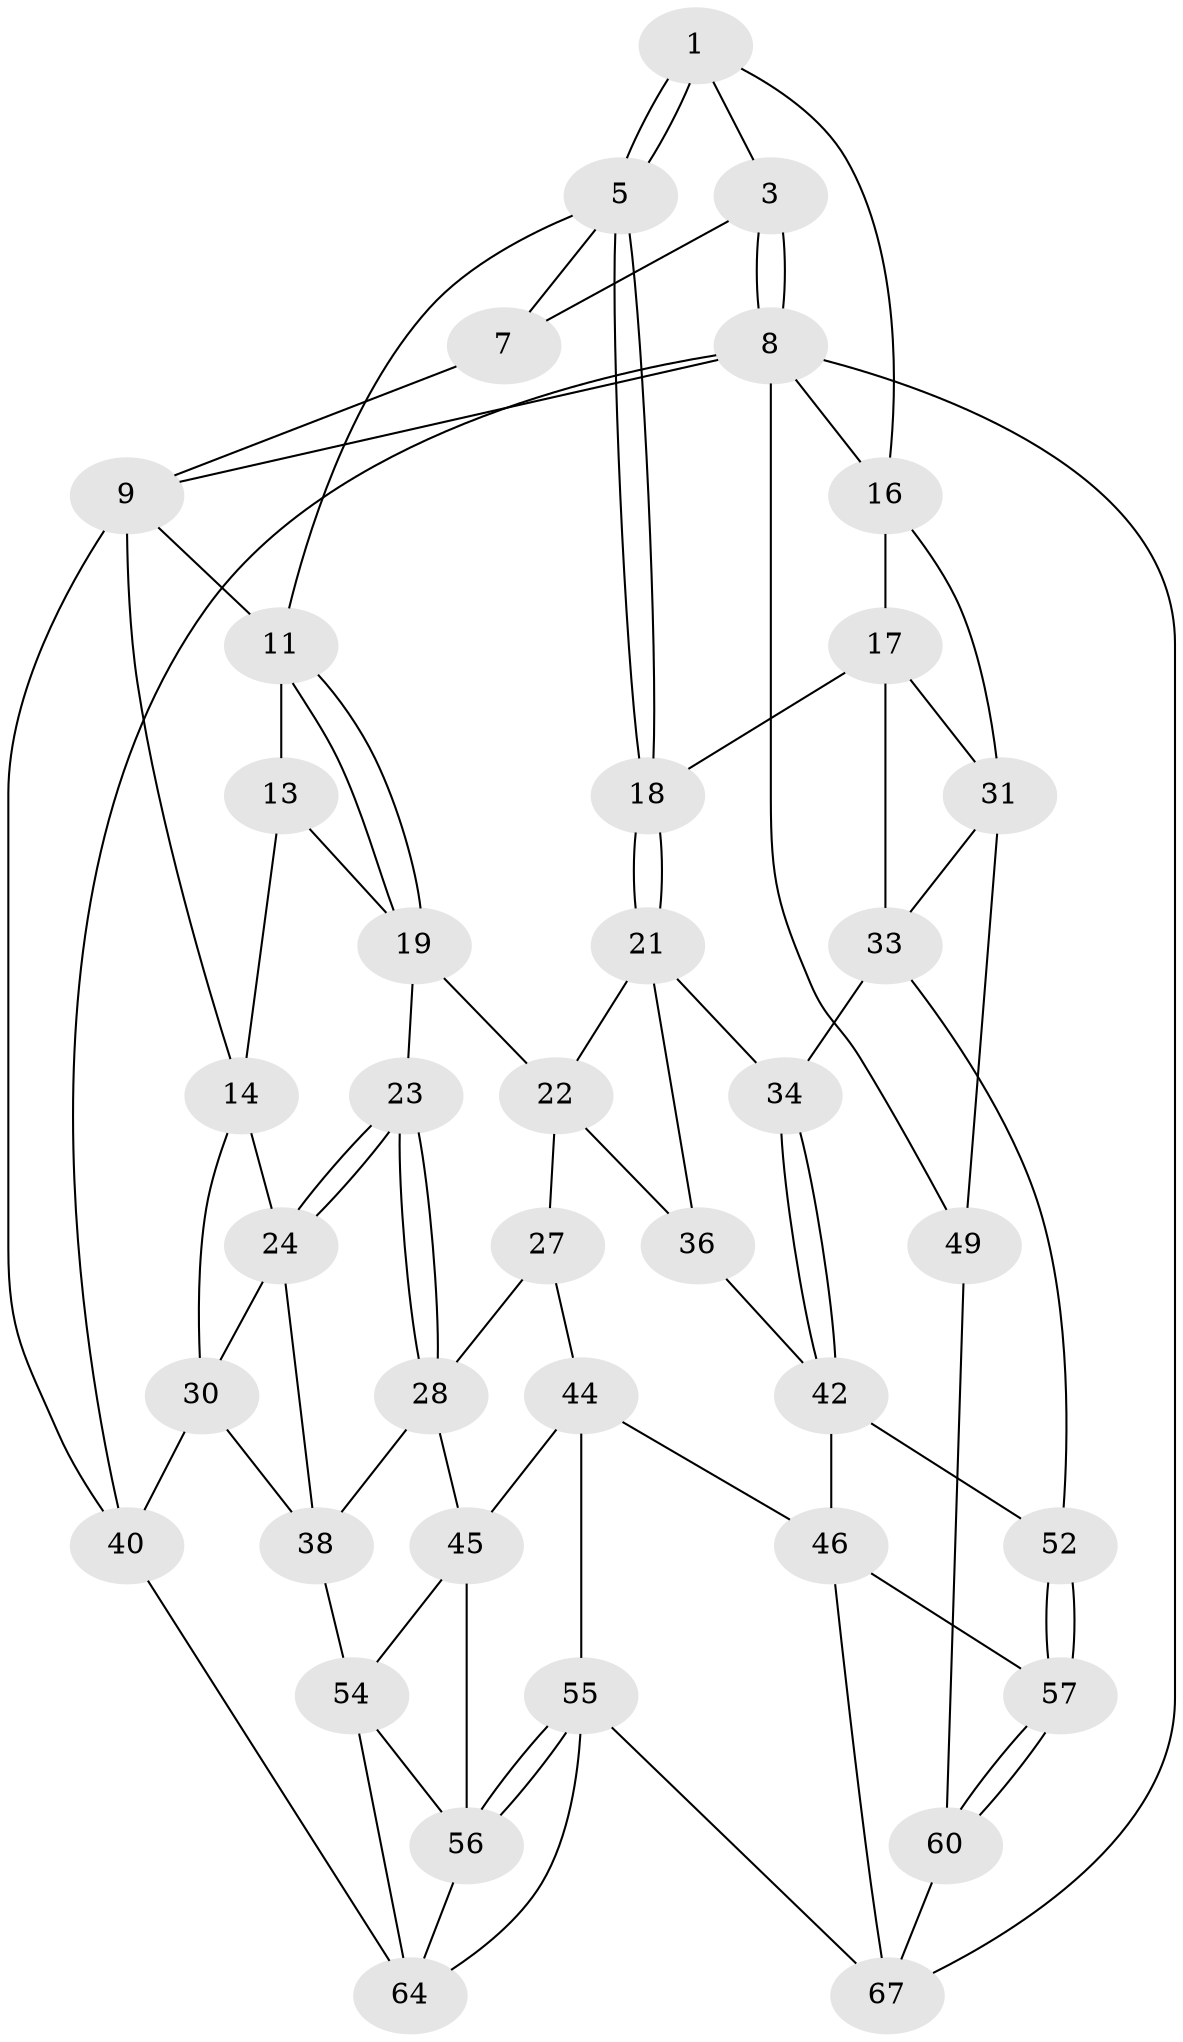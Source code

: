 // original degree distribution, {3: 0.029411764705882353, 4: 0.27941176470588236, 5: 0.4411764705882353, 6: 0.25}
// Generated by graph-tools (version 1.1) at 2025/42/03/06/25 10:42:35]
// undirected, 39 vertices, 84 edges
graph export_dot {
graph [start="1"]
  node [color=gray90,style=filled];
  1 [pos="+0.6054542109204242+0",super="+2"];
  3 [pos="+1+0",super="+4"];
  5 [pos="+0.6681969351756091+0.3108843342202641",super="+6"];
  7 [pos="+0.4220618012219757+0"];
  8 [pos="+1+0",super="+48"];
  9 [pos="+0+0",super="+10"];
  11 [pos="+0.5288124222095699+0.27667543303233266",super="+12"];
  13 [pos="+0.32324205729202865+0.19232287236061196"];
  14 [pos="+0.19230224174378546+0.3073131716831138",super="+15"];
  16 [pos="+0.7455595348757652+0.3483638266258497",super="+25"];
  17 [pos="+0.7402071646004412+0.35470383522475507",super="+32"];
  18 [pos="+0.7209555448995812+0.35678259469161294"];
  19 [pos="+0.41732584701091424+0.3534528088956456",super="+20"];
  21 [pos="+0.6943884595180875+0.384357655568578",super="+35"];
  22 [pos="+0.4912984846504832+0.3977555199831291",super="+26"];
  23 [pos="+0.32438154241371164+0.4570942651207381"];
  24 [pos="+0.21694400217166587+0.3882522577401923",super="+29"];
  27 [pos="+0.4262142067215487+0.5361646633406303"];
  28 [pos="+0.3256187090131495+0.46766227822209244",super="+37"];
  30 [pos="+0+0.2591481954829162",super="+39"];
  31 [pos="+1+0.6210050090912143",super="+50"];
  33 [pos="+0.777751060143543+0.6139463628425831",super="+51"];
  34 [pos="+0.7214338916307468+0.609619355734263"];
  36 [pos="+0.5166422129902168+0.611918130056838"];
  38 [pos="+0.12085737340429584+0.5562545285320819",super="+41"];
  40 [pos="+0+1"];
  42 [pos="+0.6642458676016614+0.6560635116409018",super="+43"];
  44 [pos="+0.31627431997566624+0.6301088875418389",super="+47"];
  45 [pos="+0.24921891543251376+0.5968623920633588",super="+53"];
  46 [pos="+0.5008744527206708+0.7503333474899879",super="+58"];
  49 [pos="+1+0.7877916021131574",super="+59"];
  52 [pos="+0.7962792932584278+0.7083698830893298"];
  54 [pos="+0.046869888574364825+0.7595527824516467",super="+62"];
  55 [pos="+0.47265435843812026+0.7710368784745835",super="+63"];
  56 [pos="+0.25894223262543825+0.7637981957634582",super="+61"];
  57 [pos="+0.7703286171886491+0.7791321680189234"];
  60 [pos="+0.8257758452207152+0.8614237903375559",super="+66"];
  64 [pos="+0.27082171869551597+1",super="+65"];
  67 [pos="+0.7277252674268762+1",super="+68"];
  1 -- 5;
  1 -- 5;
  1 -- 16;
  1 -- 3;
  3 -- 8;
  3 -- 8;
  3 -- 7;
  5 -- 18;
  5 -- 18;
  5 -- 11;
  5 -- 7;
  7 -- 9;
  8 -- 9;
  8 -- 49;
  8 -- 40;
  8 -- 67;
  8 -- 16;
  9 -- 40;
  9 -- 11;
  9 -- 14;
  11 -- 19;
  11 -- 19;
  11 -- 13;
  13 -- 14;
  13 -- 19;
  14 -- 24;
  14 -- 30;
  16 -- 17;
  16 -- 31;
  17 -- 18;
  17 -- 33;
  17 -- 31;
  18 -- 21;
  18 -- 21;
  19 -- 22;
  19 -- 23;
  21 -- 22;
  21 -- 34;
  21 -- 36;
  22 -- 27;
  22 -- 36;
  23 -- 24;
  23 -- 24;
  23 -- 28;
  23 -- 28;
  24 -- 38;
  24 -- 30;
  27 -- 28;
  27 -- 44;
  28 -- 45;
  28 -- 38;
  30 -- 40;
  30 -- 38;
  31 -- 49;
  31 -- 33;
  33 -- 34;
  33 -- 52;
  34 -- 42;
  34 -- 42;
  36 -- 42;
  38 -- 54;
  40 -- 64;
  42 -- 52;
  42 -- 46;
  44 -- 45;
  44 -- 46;
  44 -- 55;
  45 -- 56;
  45 -- 54;
  46 -- 57;
  46 -- 67;
  49 -- 60 [weight=2];
  52 -- 57;
  52 -- 57;
  54 -- 56;
  54 -- 64;
  55 -- 56;
  55 -- 56;
  55 -- 64;
  55 -- 67;
  56 -- 64;
  57 -- 60;
  57 -- 60;
  60 -- 67;
}
